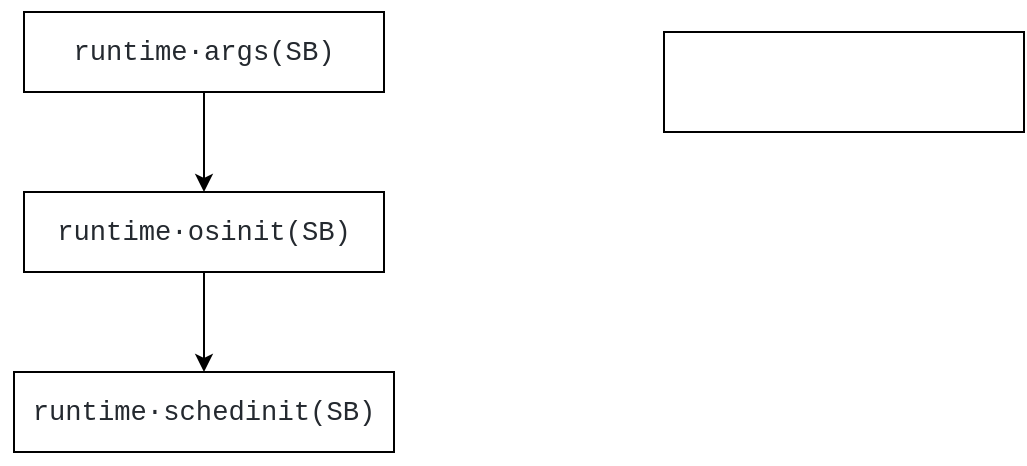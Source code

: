 <mxfile version="20.8.20" type="github">
  <diagram name="第 1 页" id="98oqeY-ITSY8djm6jebU">
    <mxGraphModel dx="1306" dy="836" grid="1" gridSize="10" guides="1" tooltips="1" connect="1" arrows="1" fold="1" page="1" pageScale="1" pageWidth="827" pageHeight="1169" math="0" shadow="0">
      <root>
        <mxCell id="0" />
        <mxCell id="1" parent="0" />
        <mxCell id="ukLHQ4DrEaLfvIWiOJtH-3" style="edgeStyle=orthogonalEdgeStyle;rounded=0;orthogonalLoop=1;jettySize=auto;html=1;exitX=0.5;exitY=1;exitDx=0;exitDy=0;" edge="1" parent="1" source="ukLHQ4DrEaLfvIWiOJtH-1" target="ukLHQ4DrEaLfvIWiOJtH-2">
          <mxGeometry relative="1" as="geometry" />
        </mxCell>
        <mxCell id="ukLHQ4DrEaLfvIWiOJtH-1" value="&lt;pre style=&quot;box-sizing: border-box; font-family: ui-monospace, SFMono-Regular, &amp;quot;SF Mono&amp;quot;, Menlo, Consolas, &amp;quot;Liberation Mono&amp;quot;, monospace; font-size: 13.6px; margin-top: 0px; margin-bottom: 0px; overflow-wrap: normal; padding: 16px; overflow: auto; line-height: 1.45; background-color: var(--color-canvas-subtle); border-radius: 6px; word-break: normal; color: rgb(36, 41, 47); text-align: start;&quot;&gt;runtime·&lt;span style=&quot;box-sizing: border-box;&quot; class=&quot;pl-s1&quot;&gt;args&lt;/span&gt;(&lt;span style=&quot;box-sizing: border-box;&quot; class=&quot;pl-s1&quot;&gt;SB&lt;/span&gt;)&lt;/pre&gt;" style="rounded=0;whiteSpace=wrap;html=1;" vertex="1" parent="1">
          <mxGeometry x="140" y="140" width="180" height="40" as="geometry" />
        </mxCell>
        <mxCell id="ukLHQ4DrEaLfvIWiOJtH-5" style="edgeStyle=orthogonalEdgeStyle;rounded=0;orthogonalLoop=1;jettySize=auto;html=1;exitX=0.5;exitY=1;exitDx=0;exitDy=0;" edge="1" parent="1" source="ukLHQ4DrEaLfvIWiOJtH-2" target="ukLHQ4DrEaLfvIWiOJtH-4">
          <mxGeometry relative="1" as="geometry" />
        </mxCell>
        <mxCell id="ukLHQ4DrEaLfvIWiOJtH-2" value="&lt;pre style=&quot;box-sizing: border-box; font-family: ui-monospace, SFMono-Regular, &amp;quot;SF Mono&amp;quot;, Menlo, Consolas, &amp;quot;Liberation Mono&amp;quot;, monospace; font-size: 13.6px; margin-top: 0px; margin-bottom: 0px; overflow-wrap: normal; padding: 16px; overflow: auto; line-height: 1.45; background-color: var(--color-canvas-subtle); border-radius: 6px; word-break: normal; color: rgb(36, 41, 47); text-align: start;&quot;&gt;runtime·&lt;span style=&quot;box-sizing: border-box;&quot; class=&quot;pl-s1&quot;&gt;osinit&lt;/span&gt;(&lt;span style=&quot;box-sizing: border-box;&quot; class=&quot;pl-s1&quot;&gt;SB&lt;/span&gt;)&lt;/pre&gt;" style="rounded=0;whiteSpace=wrap;html=1;" vertex="1" parent="1">
          <mxGeometry x="140" y="230" width="180" height="40" as="geometry" />
        </mxCell>
        <mxCell id="ukLHQ4DrEaLfvIWiOJtH-4" value="&lt;pre style=&quot;box-sizing: border-box; font-family: ui-monospace, SFMono-Regular, &amp;quot;SF Mono&amp;quot;, Menlo, Consolas, &amp;quot;Liberation Mono&amp;quot;, monospace; font-size: 13.6px; margin-top: 0px; margin-bottom: 0px; overflow-wrap: normal; padding: 16px; overflow: auto; line-height: 1.45; background-color: var(--color-canvas-subtle); border-radius: 6px; word-break: normal; color: rgb(36, 41, 47); text-align: start;&quot;&gt;runtime·&lt;span style=&quot;box-sizing: border-box;&quot; class=&quot;pl-s1&quot;&gt;schedinit&lt;/span&gt;(&lt;span style=&quot;box-sizing: border-box;&quot; class=&quot;pl-s1&quot;&gt;SB&lt;/span&gt;)&lt;/pre&gt;" style="rounded=0;whiteSpace=wrap;html=1;" vertex="1" parent="1">
          <mxGeometry x="135" y="320" width="190" height="40" as="geometry" />
        </mxCell>
        <mxCell id="ukLHQ4DrEaLfvIWiOJtH-6" value="" style="rounded=0;whiteSpace=wrap;html=1;" vertex="1" parent="1">
          <mxGeometry x="460" y="150" width="180" height="50" as="geometry" />
        </mxCell>
      </root>
    </mxGraphModel>
  </diagram>
</mxfile>
